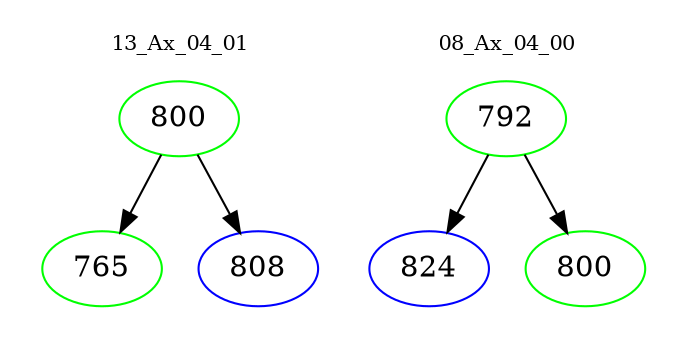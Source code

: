 digraph{
subgraph cluster_0 {
color = white
label = "13_Ax_04_01";
fontsize=10;
T0_800 [label="800", color="green"]
T0_800 -> T0_765 [color="black"]
T0_765 [label="765", color="green"]
T0_800 -> T0_808 [color="black"]
T0_808 [label="808", color="blue"]
}
subgraph cluster_1 {
color = white
label = "08_Ax_04_00";
fontsize=10;
T1_792 [label="792", color="green"]
T1_792 -> T1_824 [color="black"]
T1_824 [label="824", color="blue"]
T1_792 -> T1_800 [color="black"]
T1_800 [label="800", color="green"]
}
}
